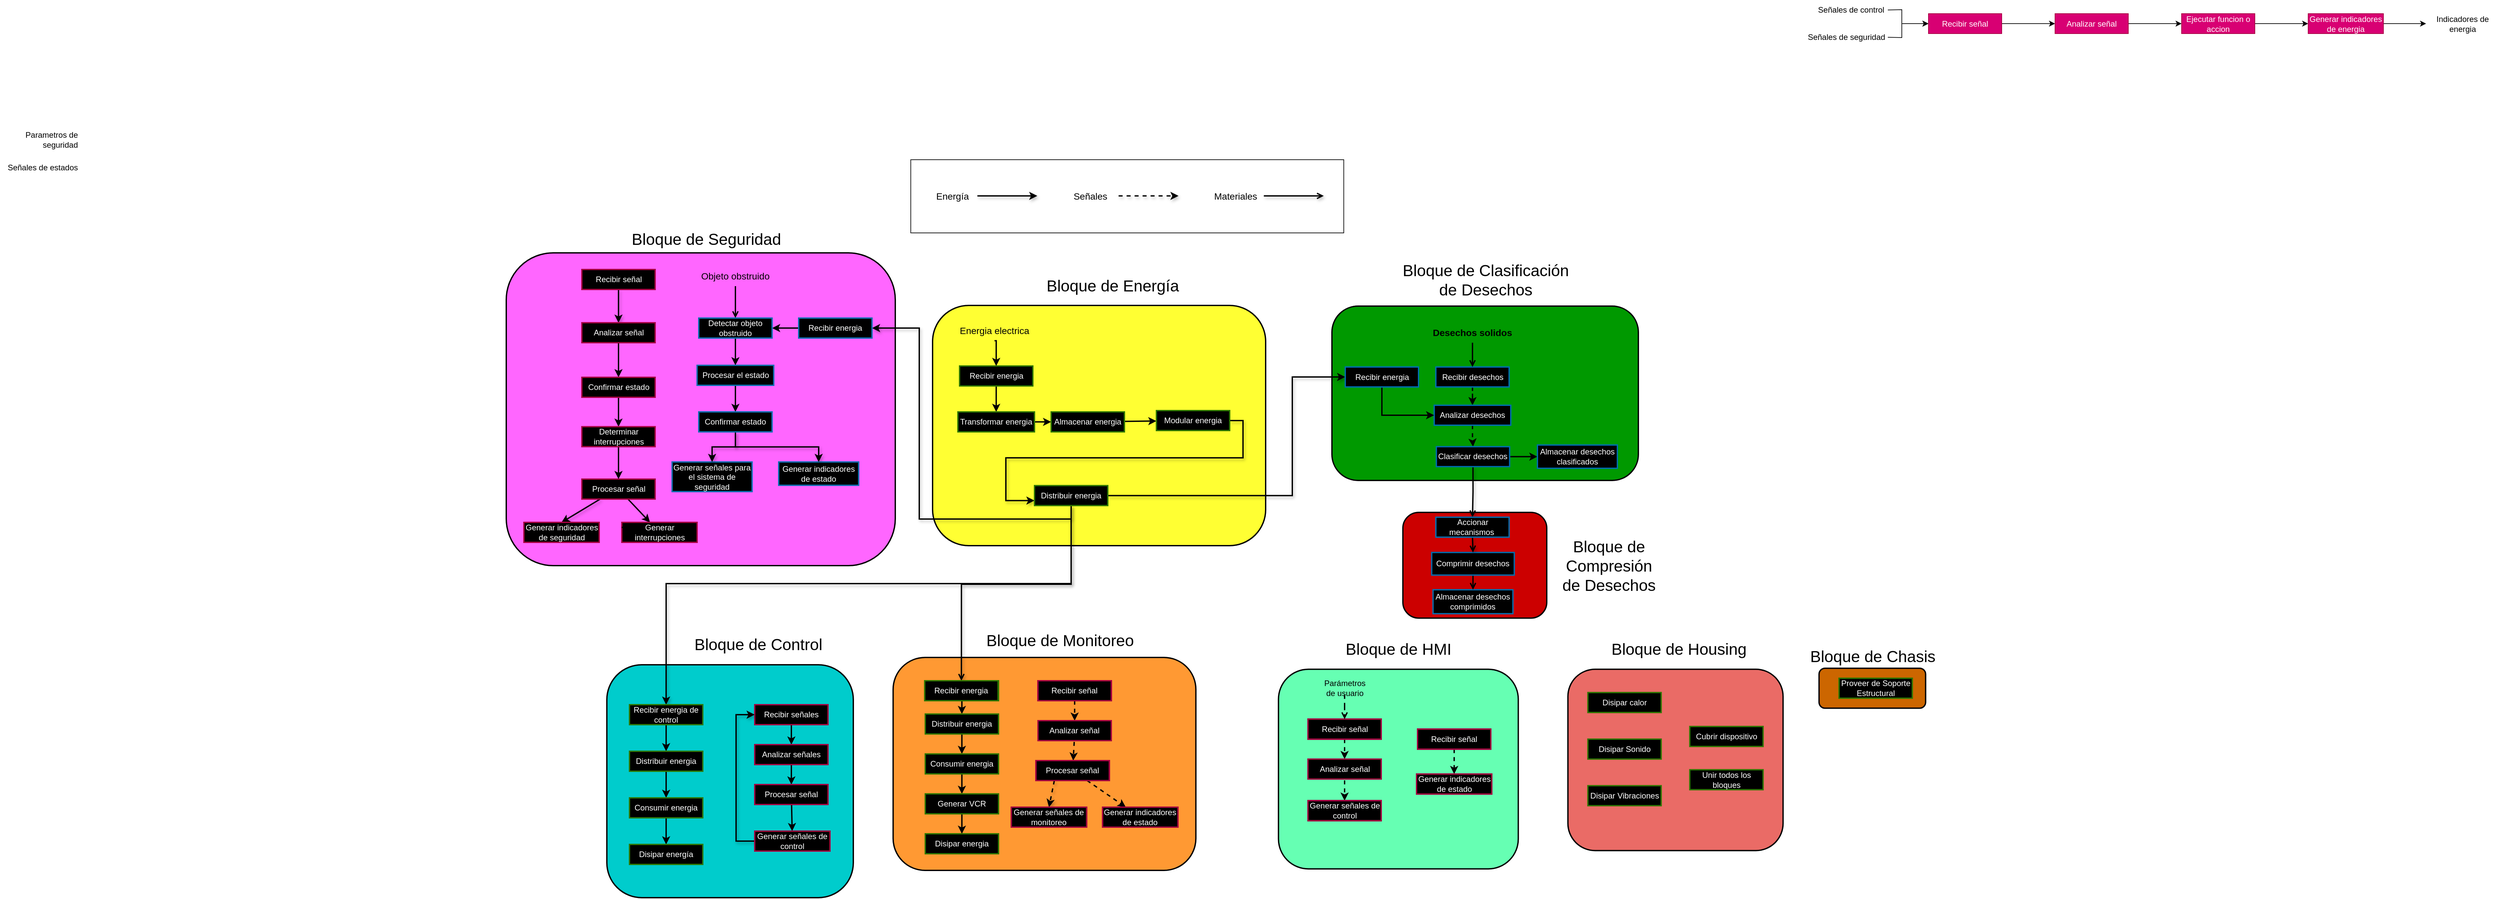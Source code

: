 <mxfile version="14.8.4" type="github">
  <diagram id="gHAmOwAejJrvvXvZ88qO" name="Page-1">
    <mxGraphModel dx="280" dy="1769" grid="0" gridSize="10" guides="1" tooltips="1" connect="1" arrows="1" fold="1" page="1" pageScale="1" pageWidth="850" pageHeight="1100" math="0" shadow="0">
      <root>
        <mxCell id="0" />
        <mxCell id="1" parent="0" />
        <mxCell id="wyveYztsF2YW7_v9QlnG-54" value="" style="rounded=1;whiteSpace=wrap;html=1;fillColor=#CC0000;strokeWidth=2;" vertex="1" parent="1">
          <mxGeometry x="3306" y="30" width="216" height="158.87" as="geometry" />
        </mxCell>
        <mxCell id="aXE0c1OaLKPVSddAGL0c-230" value="" style="rounded=0;whiteSpace=wrap;html=1;fillColor=#FFFFFF;" parent="1" vertex="1">
          <mxGeometry x="2567.25" y="-500" width="650" height="110" as="geometry" />
        </mxCell>
        <mxCell id="aXE0c1OaLKPVSddAGL0c-156" value="" style="rounded=1;whiteSpace=wrap;html=1;fillColor=#EA6B66;strokeWidth=2;" parent="1" vertex="1">
          <mxGeometry x="3553.75" y="265.75" width="323" height="272.5" as="geometry" />
        </mxCell>
        <mxCell id="aXE0c1OaLKPVSddAGL0c-130" value="" style="rounded=1;whiteSpace=wrap;html=1;fillColor=#FF9933;strokeWidth=2;" parent="1" vertex="1">
          <mxGeometry x="2540.75" y="248" width="454.5" height="320" as="geometry" />
        </mxCell>
        <mxCell id="aXE0c1OaLKPVSddAGL0c-56" value="" style="rounded=1;whiteSpace=wrap;html=1;fillColor=#00CCCC;strokeWidth=2;" parent="1" vertex="1">
          <mxGeometry x="2111" y="259" width="370" height="350" as="geometry" />
        </mxCell>
        <mxCell id="aXE0c1OaLKPVSddAGL0c-7" value="" style="rounded=1;whiteSpace=wrap;html=1;fillColor=#FF66FF;strokeWidth=2;" parent="1" vertex="1">
          <mxGeometry x="1960" y="-360" width="584" height="470" as="geometry" />
        </mxCell>
        <mxCell id="aXE0c1OaLKPVSddAGL0c-6" value="" style="rounded=1;whiteSpace=wrap;html=1;fillColor=#009900;strokeWidth=2;" parent="1" vertex="1">
          <mxGeometry x="3199.5" y="-280" width="460" height="262" as="geometry" />
        </mxCell>
        <mxCell id="aXE0c1OaLKPVSddAGL0c-5" value="" style="rounded=1;whiteSpace=wrap;html=1;fillColor=#FFFF33;strokeWidth=2;" parent="1" vertex="1">
          <mxGeometry x="2600" y="-281" width="500" height="361" as="geometry" />
        </mxCell>
        <mxCell id="l6ilXpsC3v9ZhkBVoFBw-114" style="edgeStyle=orthogonalEdgeStyle;rounded=0;orthogonalLoop=1;jettySize=auto;html=1;exitX=0.5;exitY=1;exitDx=0;exitDy=0;entryX=0.5;entryY=0;entryDx=0;entryDy=0;strokeWidth=2;" parent="1" source="l6ilXpsC3v9ZhkBVoFBw-2" target="l6ilXpsC3v9ZhkBVoFBw-5" edge="1">
          <mxGeometry relative="1" as="geometry" />
        </mxCell>
        <mxCell id="l6ilXpsC3v9ZhkBVoFBw-2" value="Recibir energia" style="rounded=0;whiteSpace=wrap;html=1;fillColor=#000000;strokeColor=#2D7600;fontColor=#ffffff;strokeWidth=2;" parent="1" vertex="1">
          <mxGeometry x="2640.5" y="-190" width="110" height="30" as="geometry" />
        </mxCell>
        <mxCell id="l6ilXpsC3v9ZhkBVoFBw-3" value="" style="edgeStyle=none;rounded=0;orthogonalLoop=1;jettySize=auto;html=1;fontSize=24;strokeWidth=2;" parent="1" source="l6ilXpsC3v9ZhkBVoFBw-5" target="l6ilXpsC3v9ZhkBVoFBw-7" edge="1">
          <mxGeometry relative="1" as="geometry" />
        </mxCell>
        <mxCell id="l6ilXpsC3v9ZhkBVoFBw-5" value="Transformar energia" style="rounded=0;whiteSpace=wrap;html=1;fillColor=#000000;strokeColor=#2D7600;fontColor=#ffffff;strokeWidth=2;" parent="1" vertex="1">
          <mxGeometry x="2638" y="-121" width="115" height="30" as="geometry" />
        </mxCell>
        <mxCell id="l6ilXpsC3v9ZhkBVoFBw-6" value="" style="edgeStyle=none;rounded=0;orthogonalLoop=1;jettySize=auto;html=1;fontSize=24;strokeWidth=2;" parent="1" source="l6ilXpsC3v9ZhkBVoFBw-7" target="l6ilXpsC3v9ZhkBVoFBw-10" edge="1">
          <mxGeometry relative="1" as="geometry" />
        </mxCell>
        <mxCell id="l6ilXpsC3v9ZhkBVoFBw-7" value="Almacenar energia" style="rounded=0;whiteSpace=wrap;html=1;fillColor=#000000;strokeColor=#2D7600;fontColor=#ffffff;strokeWidth=2;" parent="1" vertex="1">
          <mxGeometry x="2778" y="-121" width="110" height="30" as="geometry" />
        </mxCell>
        <mxCell id="aXE0c1OaLKPVSddAGL0c-14" style="edgeStyle=orthogonalEdgeStyle;rounded=0;orthogonalLoop=1;jettySize=auto;html=1;exitX=1;exitY=0.5;exitDx=0;exitDy=0;entryX=0;entryY=0.75;entryDx=0;entryDy=0;shadow=1;strokeWidth=2;" parent="1" source="l6ilXpsC3v9ZhkBVoFBw-10" target="l6ilXpsC3v9ZhkBVoFBw-13" edge="1">
          <mxGeometry relative="1" as="geometry">
            <Array as="points">
              <mxPoint x="3066" y="-108" />
              <mxPoint x="3066" y="-52" />
              <mxPoint x="2710" y="-52" />
              <mxPoint x="2710" y="12" />
            </Array>
          </mxGeometry>
        </mxCell>
        <mxCell id="l6ilXpsC3v9ZhkBVoFBw-10" value="Modular energia" style="rounded=0;whiteSpace=wrap;html=1;fillColor=#000000;strokeColor=#2D7600;fontColor=#ffffff;strokeWidth=2;" parent="1" vertex="1">
          <mxGeometry x="2936" y="-123" width="110" height="30" as="geometry" />
        </mxCell>
        <mxCell id="aXE0c1OaLKPVSddAGL0c-252" style="edgeStyle=orthogonalEdgeStyle;rounded=0;orthogonalLoop=1;jettySize=auto;html=1;exitX=1;exitY=0.5;exitDx=0;exitDy=0;entryX=0;entryY=0.5;entryDx=0;entryDy=0;shadow=1;endArrow=classic;endFill=1;strokeWidth=2;" parent="1" source="l6ilXpsC3v9ZhkBVoFBw-13" target="l6ilXpsC3v9ZhkBVoFBw-83" edge="1">
          <mxGeometry relative="1" as="geometry">
            <Array as="points">
              <mxPoint x="3140" y="5" />
              <mxPoint x="3140" y="-173" />
            </Array>
          </mxGeometry>
        </mxCell>
        <mxCell id="aXE0c1OaLKPVSddAGL0c-256" style="edgeStyle=orthogonalEdgeStyle;rounded=0;orthogonalLoop=1;jettySize=auto;html=1;entryX=1;entryY=0.5;entryDx=0;entryDy=0;shadow=1;endArrow=classic;endFill=1;strokeWidth=2;" parent="1" source="l6ilXpsC3v9ZhkBVoFBw-13" target="aXE0c1OaLKPVSddAGL0c-9" edge="1">
          <mxGeometry relative="1" as="geometry">
            <Array as="points">
              <mxPoint x="2808" y="40" />
              <mxPoint x="2580" y="40" />
              <mxPoint x="2580" y="-247" />
            </Array>
          </mxGeometry>
        </mxCell>
        <mxCell id="aXE0c1OaLKPVSddAGL0c-257" style="edgeStyle=orthogonalEdgeStyle;rounded=0;orthogonalLoop=1;jettySize=auto;html=1;entryX=0.5;entryY=0;entryDx=0;entryDy=0;shadow=1;endArrow=open;endFill=0;strokeWidth=2;" parent="1" source="l6ilXpsC3v9ZhkBVoFBw-13" target="aXE0c1OaLKPVSddAGL0c-146" edge="1">
          <mxGeometry relative="1" as="geometry">
            <Array as="points">
              <mxPoint x="2808" y="138" />
              <mxPoint x="2643" y="138" />
            </Array>
          </mxGeometry>
        </mxCell>
        <mxCell id="aXE0c1OaLKPVSddAGL0c-260" style="edgeStyle=orthogonalEdgeStyle;rounded=0;orthogonalLoop=1;jettySize=auto;html=1;exitX=0.5;exitY=1;exitDx=0;exitDy=0;entryX=0.5;entryY=0;entryDx=0;entryDy=0;shadow=1;endArrow=classic;endFill=1;strokeWidth=2;" parent="1" source="l6ilXpsC3v9ZhkBVoFBw-13" target="aXE0c1OaLKPVSddAGL0c-30" edge="1">
          <mxGeometry relative="1" as="geometry">
            <Array as="points">
              <mxPoint x="2808" y="137" />
              <mxPoint x="2200" y="137" />
            </Array>
          </mxGeometry>
        </mxCell>
        <mxCell id="l6ilXpsC3v9ZhkBVoFBw-13" value="Distribuir energia" style="rounded=0;whiteSpace=wrap;html=1;fillColor=#000000;strokeColor=#2D7600;fontColor=#ffffff;strokeWidth=2;" parent="1" vertex="1">
          <mxGeometry x="2753" y="-10.25" width="110" height="30" as="geometry" />
        </mxCell>
        <mxCell id="l6ilXpsC3v9ZhkBVoFBw-116" style="edgeStyle=orthogonalEdgeStyle;rounded=0;orthogonalLoop=1;jettySize=auto;html=1;exitX=0.5;exitY=1;exitDx=0;exitDy=0;entryX=0.5;entryY=0;entryDx=0;entryDy=0;strokeWidth=2;" parent="1" source="l6ilXpsC3v9ZhkBVoFBw-25" target="l6ilXpsC3v9ZhkBVoFBw-2" edge="1">
          <mxGeometry relative="1" as="geometry" />
        </mxCell>
        <mxCell id="l6ilXpsC3v9ZhkBVoFBw-25" value="&lt;font color=&quot;#000000&quot; style=&quot;font-size: 14px&quot;&gt;Energia electrica&lt;/font&gt;" style="rounded=0;whiteSpace=wrap;html=1;fontColor=#ffffff;fillColor=none;strokeColor=none;strokeWidth=2;" parent="1" vertex="1">
          <mxGeometry x="2638" y="-258" width="110" height="30" as="geometry" />
        </mxCell>
        <mxCell id="l6ilXpsC3v9ZhkBVoFBw-26" style="edgeStyle=none;rounded=0;orthogonalLoop=1;jettySize=auto;html=1;exitX=1;exitY=0.5;exitDx=0;exitDy=0;fontSize=24;entryX=0;entryY=0.5;entryDx=0;entryDy=0;" parent="1" source="l6ilXpsC3v9ZhkBVoFBw-27" target="l6ilXpsC3v9ZhkBVoFBw-31" edge="1">
          <mxGeometry relative="1" as="geometry">
            <mxPoint x="4075.862" y="-748.638" as="targetPoint" />
            <Array as="points">
              <mxPoint x="4055" y="-725.5" />
              <mxPoint x="4055" y="-713.5" />
              <mxPoint x="4055" y="-704.5" />
            </Array>
          </mxGeometry>
        </mxCell>
        <mxCell id="l6ilXpsC3v9ZhkBVoFBw-27" value="&lt;font color=&quot;#000000&quot;&gt;Señales de control&lt;/font&gt;" style="rounded=0;whiteSpace=wrap;html=1;fontColor=#ffffff;fillColor=none;strokeColor=none;" parent="1" vertex="1">
          <mxGeometry x="3924" y="-740" width="110" height="30" as="geometry" />
        </mxCell>
        <mxCell id="l6ilXpsC3v9ZhkBVoFBw-28" style="edgeStyle=none;rounded=0;orthogonalLoop=1;jettySize=auto;html=1;exitX=1;exitY=0.5;exitDx=0;exitDy=0;entryX=0;entryY=0.5;entryDx=0;entryDy=0;fontSize=24;" parent="1" source="l6ilXpsC3v9ZhkBVoFBw-29" target="l6ilXpsC3v9ZhkBVoFBw-31" edge="1">
          <mxGeometry relative="1" as="geometry">
            <Array as="points">
              <mxPoint x="4055" y="-683.5" />
              <mxPoint x="4055" y="-704.5" />
            </Array>
          </mxGeometry>
        </mxCell>
        <mxCell id="l6ilXpsC3v9ZhkBVoFBw-29" value="&lt;font color=&quot;#000000&quot;&gt;Señales de seguridad&lt;/font&gt;" style="rounded=0;whiteSpace=wrap;html=1;fontColor=#ffffff;fillColor=none;strokeColor=none;" parent="1" vertex="1">
          <mxGeometry x="3910" y="-699" width="124" height="30" as="geometry" />
        </mxCell>
        <mxCell id="l6ilXpsC3v9ZhkBVoFBw-30" value="" style="edgeStyle=none;rounded=0;orthogonalLoop=1;jettySize=auto;html=1;fontSize=24;" parent="1" source="l6ilXpsC3v9ZhkBVoFBw-31" target="l6ilXpsC3v9ZhkBVoFBw-33" edge="1">
          <mxGeometry relative="1" as="geometry" />
        </mxCell>
        <mxCell id="l6ilXpsC3v9ZhkBVoFBw-31" value="Recibir señal" style="rounded=0;whiteSpace=wrap;html=1;fillColor=#d80073;strokeColor=#A50040;fontColor=#ffffff;" parent="1" vertex="1">
          <mxGeometry x="4095" y="-719.5" width="110" height="30" as="geometry" />
        </mxCell>
        <mxCell id="l6ilXpsC3v9ZhkBVoFBw-32" value="" style="edgeStyle=none;rounded=0;orthogonalLoop=1;jettySize=auto;html=1;fontSize=24;" parent="1" source="l6ilXpsC3v9ZhkBVoFBw-33" target="l6ilXpsC3v9ZhkBVoFBw-35" edge="1">
          <mxGeometry relative="1" as="geometry" />
        </mxCell>
        <mxCell id="l6ilXpsC3v9ZhkBVoFBw-33" value="Analizar señal" style="rounded=0;whiteSpace=wrap;html=1;fillColor=#d80073;strokeColor=#A50040;fontColor=#ffffff;" parent="1" vertex="1">
          <mxGeometry x="4285" y="-719.5" width="110" height="30" as="geometry" />
        </mxCell>
        <mxCell id="l6ilXpsC3v9ZhkBVoFBw-34" value="" style="edgeStyle=none;rounded=0;orthogonalLoop=1;jettySize=auto;html=1;fontSize=24;" parent="1" source="l6ilXpsC3v9ZhkBVoFBw-35" target="l6ilXpsC3v9ZhkBVoFBw-37" edge="1">
          <mxGeometry relative="1" as="geometry" />
        </mxCell>
        <mxCell id="l6ilXpsC3v9ZhkBVoFBw-35" value="Ejecutar funcion o accion" style="rounded=0;whiteSpace=wrap;html=1;fillColor=#d80073;strokeColor=#A50040;fontColor=#ffffff;" parent="1" vertex="1">
          <mxGeometry x="4475" y="-719.5" width="110" height="30" as="geometry" />
        </mxCell>
        <mxCell id="l6ilXpsC3v9ZhkBVoFBw-36" value="" style="edgeStyle=none;rounded=0;orthogonalLoop=1;jettySize=auto;html=1;fontSize=24;" parent="1" source="l6ilXpsC3v9ZhkBVoFBw-37" target="l6ilXpsC3v9ZhkBVoFBw-38" edge="1">
          <mxGeometry relative="1" as="geometry" />
        </mxCell>
        <mxCell id="l6ilXpsC3v9ZhkBVoFBw-37" value="Generar indicadores de energia" style="rounded=0;whiteSpace=wrap;html=1;fillColor=#d80073;strokeColor=#A50040;fontColor=#ffffff;" parent="1" vertex="1">
          <mxGeometry x="4665" y="-719.5" width="113" height="30" as="geometry" />
        </mxCell>
        <mxCell id="l6ilXpsC3v9ZhkBVoFBw-38" value="&lt;font color=&quot;#000000&quot;&gt;Indicadores de energia&lt;/font&gt;" style="rounded=0;whiteSpace=wrap;html=1;fontColor=#ffffff;fillColor=none;strokeColor=none;" parent="1" vertex="1">
          <mxGeometry x="4842" y="-719.5" width="110" height="30" as="geometry" />
        </mxCell>
        <mxCell id="l6ilXpsC3v9ZhkBVoFBw-44" value="Disipar Sonido" style="rounded=0;whiteSpace=wrap;html=1;fillColor=#000000;strokeColor=#2D7600;fontColor=#ffffff;strokeWidth=2;" parent="1" vertex="1">
          <mxGeometry x="3583.75" y="370.75" width="110" height="30" as="geometry" />
        </mxCell>
        <mxCell id="l6ilXpsC3v9ZhkBVoFBw-45" value="Disipar Vibraciones" style="rounded=0;whiteSpace=wrap;html=1;fillColor=#000000;strokeColor=#2D7600;fontColor=#ffffff;strokeWidth=2;" parent="1" vertex="1">
          <mxGeometry x="3583.75" y="440.75" width="110" height="30" as="geometry" />
        </mxCell>
        <mxCell id="l6ilXpsC3v9ZhkBVoFBw-46" value="Disipar calor" style="rounded=0;whiteSpace=wrap;html=1;fillColor=#000000;strokeColor=#2D7600;fontColor=#ffffff;strokeWidth=2;" parent="1" vertex="1">
          <mxGeometry x="3583.75" y="300.75" width="110" height="30" as="geometry" />
        </mxCell>
        <mxCell id="l6ilXpsC3v9ZhkBVoFBw-72" style="edgeStyle=orthogonalEdgeStyle;rounded=0;orthogonalLoop=1;jettySize=auto;html=1;exitX=0.5;exitY=1;exitDx=0;exitDy=0;endArrow=classic;endFill=1;dashed=1;strokeWidth=2;" parent="1" source="l6ilXpsC3v9ZhkBVoFBw-53" target="l6ilXpsC3v9ZhkBVoFBw-55" edge="1">
          <mxGeometry relative="1" as="geometry" />
        </mxCell>
        <mxCell id="l6ilXpsC3v9ZhkBVoFBw-53" value="Recibir desechos" style="rounded=0;whiteSpace=wrap;html=1;fillColor=#000000;strokeColor=#006EAF;fontColor=#ffffff;strokeWidth=2;" parent="1" vertex="1">
          <mxGeometry x="3355.5" y="-188.5" width="110" height="30" as="geometry" />
        </mxCell>
        <mxCell id="l6ilXpsC3v9ZhkBVoFBw-73" style="edgeStyle=orthogonalEdgeStyle;rounded=0;orthogonalLoop=1;jettySize=auto;html=1;exitX=0.5;exitY=1;exitDx=0;exitDy=0;endArrow=classic;endFill=1;strokeWidth=2;dashed=1;" parent="1" source="l6ilXpsC3v9ZhkBVoFBw-55" target="l6ilXpsC3v9ZhkBVoFBw-58" edge="1">
          <mxGeometry relative="1" as="geometry" />
        </mxCell>
        <mxCell id="l6ilXpsC3v9ZhkBVoFBw-55" value="Analizar desechos" style="rounded=0;whiteSpace=wrap;html=1;fillColor=#000000;strokeColor=#006EAF;fontColor=#ffffff;strokeWidth=2;" parent="1" vertex="1">
          <mxGeometry x="3353" y="-131" width="115" height="30" as="geometry" />
        </mxCell>
        <mxCell id="aXE0c1OaLKPVSddAGL0c-154" style="edgeStyle=orthogonalEdgeStyle;rounded=0;orthogonalLoop=1;jettySize=auto;html=1;exitX=0.5;exitY=1;exitDx=0;exitDy=0;entryX=0.5;entryY=0;entryDx=0;entryDy=0;shadow=1;endArrow=open;endFill=0;strokeWidth=2;" parent="1" source="l6ilXpsC3v9ZhkBVoFBw-58" target="aXE0c1OaLKPVSddAGL0c-151" edge="1">
          <mxGeometry relative="1" as="geometry">
            <mxPoint x="3410.5" y="-2.75" as="sourcePoint" />
          </mxGeometry>
        </mxCell>
        <mxCell id="wyveYztsF2YW7_v9QlnG-53" style="edgeStyle=orthogonalEdgeStyle;rounded=0;orthogonalLoop=1;jettySize=auto;html=1;entryX=0;entryY=0.5;entryDx=0;entryDy=0;endArrow=classic;endFill=1;strokeWidth=2;" edge="1" parent="1" source="l6ilXpsC3v9ZhkBVoFBw-58" target="l6ilXpsC3v9ZhkBVoFBw-64">
          <mxGeometry relative="1" as="geometry" />
        </mxCell>
        <mxCell id="l6ilXpsC3v9ZhkBVoFBw-58" value="Clasificar desechos" style="rounded=0;whiteSpace=wrap;html=1;fillColor=#000000;strokeColor=#006EAF;fontColor=#ffffff;strokeWidth=2;" parent="1" vertex="1">
          <mxGeometry x="3356.25" y="-68.75" width="110" height="30" as="geometry" />
        </mxCell>
        <mxCell id="l6ilXpsC3v9ZhkBVoFBw-82" style="edgeStyle=orthogonalEdgeStyle;rounded=0;orthogonalLoop=1;jettySize=auto;html=1;exitX=0.5;exitY=1;exitDx=0;exitDy=0;entryX=0.5;entryY=0;entryDx=0;entryDy=0;endArrow=open;endFill=0;strokeWidth=2;" parent="1" source="l6ilXpsC3v9ZhkBVoFBw-60" target="l6ilXpsC3v9ZhkBVoFBw-53" edge="1">
          <mxGeometry relative="1" as="geometry" />
        </mxCell>
        <mxCell id="l6ilXpsC3v9ZhkBVoFBw-60" value="&lt;div style=&quot;text-align: left&quot;&gt;&lt;span&gt;&lt;font color=&quot;#000000&quot; style=&quot;font-size: 14px&quot;&gt;&lt;b&gt;Desechos solidos&lt;/b&gt;&lt;/font&gt;&lt;/span&gt;&lt;/div&gt;" style="rounded=0;whiteSpace=wrap;html=1;fontColor=#ffffff;fillColor=none;strokeColor=none;strokeWidth=2;" parent="1" vertex="1">
          <mxGeometry x="3343.25" y="-255" width="134.5" height="30" as="geometry" />
        </mxCell>
        <mxCell id="l6ilXpsC3v9ZhkBVoFBw-64" value="Almacenar desechos clasificados" style="rounded=0;whiteSpace=wrap;html=1;fillColor=#000000;strokeColor=#006EAF;fontColor=#ffffff;strokeWidth=2;" parent="1" vertex="1">
          <mxGeometry x="3508" y="-71.25" width="120" height="35" as="geometry" />
        </mxCell>
        <mxCell id="l6ilXpsC3v9ZhkBVoFBw-66" value="Almacenar desechos comprimidos" style="rounded=0;whiteSpace=wrap;html=1;fillColor=#000000;strokeColor=#006EAF;fontColor=#ffffff;strokeWidth=2;" parent="1" vertex="1">
          <mxGeometry x="3351.25" y="146.25" width="120" height="36" as="geometry" />
        </mxCell>
        <mxCell id="l6ilXpsC3v9ZhkBVoFBw-80" style="edgeStyle=orthogonalEdgeStyle;rounded=0;orthogonalLoop=1;jettySize=auto;html=1;exitX=0.5;exitY=1;exitDx=0;exitDy=0;entryX=0.5;entryY=0;entryDx=0;entryDy=0;endArrow=open;endFill=0;strokeWidth=2;" parent="1" source="l6ilXpsC3v9ZhkBVoFBw-77" target="l6ilXpsC3v9ZhkBVoFBw-66" edge="1">
          <mxGeometry relative="1" as="geometry">
            <mxPoint x="3411.5" y="148.25" as="targetPoint" />
          </mxGeometry>
        </mxCell>
        <mxCell id="l6ilXpsC3v9ZhkBVoFBw-77" value="Comprimir desechos" style="rounded=0;whiteSpace=wrap;html=1;fillColor=#000000;strokeColor=#006EAF;fontColor=#ffffff;strokeWidth=2;" parent="1" vertex="1">
          <mxGeometry x="3349.25" y="90.25" width="124" height="34" as="geometry" />
        </mxCell>
        <mxCell id="l6ilXpsC3v9ZhkBVoFBw-86" style="edgeStyle=orthogonalEdgeStyle;rounded=0;orthogonalLoop=1;jettySize=auto;html=1;exitX=0.5;exitY=1;exitDx=0;exitDy=0;entryX=0;entryY=0.5;entryDx=0;entryDy=0;strokeWidth=2;" parent="1" source="l6ilXpsC3v9ZhkBVoFBw-83" target="l6ilXpsC3v9ZhkBVoFBw-55" edge="1">
          <mxGeometry relative="1" as="geometry" />
        </mxCell>
        <mxCell id="l6ilXpsC3v9ZhkBVoFBw-83" value="Recibir energia" style="rounded=0;whiteSpace=wrap;html=1;fillColor=#000000;strokeColor=#006EAF;fontColor=#ffffff;strokeWidth=2;" parent="1" vertex="1">
          <mxGeometry x="3219.5" y="-188.5" width="110" height="30" as="geometry" />
        </mxCell>
        <mxCell id="l6ilXpsC3v9ZhkBVoFBw-108" style="edgeStyle=orthogonalEdgeStyle;rounded=0;orthogonalLoop=1;jettySize=auto;html=1;exitX=0.5;exitY=1;exitDx=0;exitDy=0;entryX=0.5;entryY=0;entryDx=0;entryDy=0;strokeWidth=2;" parent="1" source="l6ilXpsC3v9ZhkBVoFBw-92" target="l6ilXpsC3v9ZhkBVoFBw-94" edge="1">
          <mxGeometry relative="1" as="geometry" />
        </mxCell>
        <mxCell id="l6ilXpsC3v9ZhkBVoFBw-92" value="Detectar objeto obstruido" style="rounded=0;whiteSpace=wrap;html=1;fillColor=#1ba1e2;strokeColor=#006EAF;fontColor=#ffffff;strokeWidth=2;" parent="1" vertex="1">
          <mxGeometry x="2249" y="-262" width="110" height="30" as="geometry" />
        </mxCell>
        <mxCell id="l6ilXpsC3v9ZhkBVoFBw-109" style="edgeStyle=orthogonalEdgeStyle;rounded=0;orthogonalLoop=1;jettySize=auto;html=1;exitX=0.5;exitY=1;exitDx=0;exitDy=0;entryX=0.5;entryY=0;entryDx=0;entryDy=0;strokeWidth=2;" parent="1" source="l6ilXpsC3v9ZhkBVoFBw-94" target="l6ilXpsC3v9ZhkBVoFBw-97" edge="1">
          <mxGeometry relative="1" as="geometry" />
        </mxCell>
        <mxCell id="l6ilXpsC3v9ZhkBVoFBw-94" value="Procesar el estado" style="rounded=0;whiteSpace=wrap;html=1;fillColor=#1ba1e2;strokeColor=#006EAF;fontColor=#ffffff;strokeWidth=2;" parent="1" vertex="1">
          <mxGeometry x="2246.5" y="-191" width="115" height="30" as="geometry" />
        </mxCell>
        <mxCell id="l6ilXpsC3v9ZhkBVoFBw-97" value="Confirmar estado" style="rounded=0;whiteSpace=wrap;html=1;fillColor=#1ba1e2;strokeColor=#006EAF;fontColor=#ffffff;strokeWidth=2;" parent="1" vertex="1">
          <mxGeometry x="2249" y="-121" width="110" height="30" as="geometry" />
        </mxCell>
        <mxCell id="l6ilXpsC3v9ZhkBVoFBw-106" value="" style="edgeStyle=orthogonalEdgeStyle;rounded=0;orthogonalLoop=1;jettySize=auto;html=1;endArrow=open;endFill=0;strokeWidth=2;" parent="1" source="l6ilXpsC3v9ZhkBVoFBw-99" target="l6ilXpsC3v9ZhkBVoFBw-92" edge="1">
          <mxGeometry relative="1" as="geometry" />
        </mxCell>
        <mxCell id="l6ilXpsC3v9ZhkBVoFBw-99" value="&lt;div&gt;&lt;span&gt;&lt;font style=&quot;font-size: 14px&quot;&gt;Objeto obstruido&lt;/font&gt;&lt;/span&gt;&lt;br&gt;&lt;/div&gt;" style="rounded=0;whiteSpace=wrap;html=1;fillColor=none;strokeColor=none;align=center;strokeWidth=2;" parent="1" vertex="1">
          <mxGeometry x="2249" y="-340" width="110" height="30" as="geometry" />
        </mxCell>
        <mxCell id="l6ilXpsC3v9ZhkBVoFBw-101" value="Generar indicadores de estado" style="rounded=0;whiteSpace=wrap;html=1;fillColor=#000000;strokeColor=#006EAF;fontColor=#ffffff;strokeWidth=2;" parent="1" vertex="1">
          <mxGeometry x="2369" y="-45.75" width="120" height="35" as="geometry" />
        </mxCell>
        <mxCell id="l6ilXpsC3v9ZhkBVoFBw-105" value="Generar señales para el sistema de seguridad" style="rounded=0;whiteSpace=wrap;html=1;fillColor=#000000;strokeColor=#006EAF;fontColor=#ffffff;strokeWidth=2;" parent="1" vertex="1">
          <mxGeometry x="2209" y="-45.75" width="120" height="44.5" as="geometry" />
        </mxCell>
        <mxCell id="l6ilXpsC3v9ZhkBVoFBw-118" style="edgeStyle=orthogonalEdgeStyle;rounded=0;orthogonalLoop=1;jettySize=auto;html=1;exitX=0;exitY=0.5;exitDx=0;exitDy=0;entryX=1;entryY=0.5;entryDx=0;entryDy=0;strokeWidth=2;" parent="1" source="l6ilXpsC3v9ZhkBVoFBw-113" target="l6ilXpsC3v9ZhkBVoFBw-92" edge="1">
          <mxGeometry relative="1" as="geometry" />
        </mxCell>
        <mxCell id="l6ilXpsC3v9ZhkBVoFBw-113" value="Recibir energia" style="rounded=0;whiteSpace=wrap;html=1;fillColor=#1ba1e2;strokeColor=#006EAF;fontColor=#ffffff;strokeWidth=2;" parent="1" vertex="1">
          <mxGeometry x="2399" y="-262" width="110" height="30" as="geometry" />
        </mxCell>
        <mxCell id="aXE0c1OaLKPVSddAGL0c-8" value="Detectar objeto obstruido" style="rounded=0;whiteSpace=wrap;html=1;fillColor=#000000;strokeColor=#006EAF;fontColor=#ffffff;strokeWidth=2;" parent="1" vertex="1">
          <mxGeometry x="2249" y="-262" width="110" height="30" as="geometry" />
        </mxCell>
        <mxCell id="aXE0c1OaLKPVSddAGL0c-9" value="Recibir energia" style="rounded=0;whiteSpace=wrap;html=1;fillColor=#000000;strokeColor=#006EAF;fontColor=#ffffff;strokeWidth=2;" parent="1" vertex="1">
          <mxGeometry x="2399" y="-262" width="110" height="30" as="geometry" />
        </mxCell>
        <mxCell id="aXE0c1OaLKPVSddAGL0c-10" value="Procesar el estado" style="rounded=0;whiteSpace=wrap;html=1;fillColor=#000000;strokeColor=#006EAF;fontColor=#ffffff;strokeWidth=2;" parent="1" vertex="1">
          <mxGeometry x="2246.5" y="-191" width="115" height="30" as="geometry" />
        </mxCell>
        <mxCell id="aXE0c1OaLKPVSddAGL0c-131" style="edgeStyle=orthogonalEdgeStyle;rounded=0;orthogonalLoop=1;jettySize=auto;html=1;exitX=0.5;exitY=1;exitDx=0;exitDy=0;shadow=1;strokeWidth=2;" parent="1" source="aXE0c1OaLKPVSddAGL0c-11" target="l6ilXpsC3v9ZhkBVoFBw-105" edge="1">
          <mxGeometry relative="1" as="geometry" />
        </mxCell>
        <mxCell id="aXE0c1OaLKPVSddAGL0c-132" style="edgeStyle=orthogonalEdgeStyle;rounded=0;orthogonalLoop=1;jettySize=auto;html=1;exitX=0.5;exitY=1;exitDx=0;exitDy=0;entryX=0.5;entryY=0;entryDx=0;entryDy=0;shadow=1;strokeWidth=2;" parent="1" source="aXE0c1OaLKPVSddAGL0c-11" target="l6ilXpsC3v9ZhkBVoFBw-101" edge="1">
          <mxGeometry relative="1" as="geometry" />
        </mxCell>
        <mxCell id="aXE0c1OaLKPVSddAGL0c-11" value="Confirmar estado" style="rounded=0;whiteSpace=wrap;html=1;fillColor=#000000;strokeColor=#006EAF;fontColor=#ffffff;strokeWidth=2;" parent="1" vertex="1">
          <mxGeometry x="2249" y="-121" width="110" height="30" as="geometry" />
        </mxCell>
        <mxCell id="aXE0c1OaLKPVSddAGL0c-29" value="" style="edgeStyle=none;rounded=0;orthogonalLoop=1;jettySize=auto;html=1;fontSize=24;strokeColor=#000000;strokeWidth=2;" parent="1" source="aXE0c1OaLKPVSddAGL0c-30" target="aXE0c1OaLKPVSddAGL0c-32" edge="1">
          <mxGeometry relative="1" as="geometry" />
        </mxCell>
        <mxCell id="aXE0c1OaLKPVSddAGL0c-30" value="Recibir energia de control" style="rounded=0;whiteSpace=wrap;html=1;fillColor=#000000;strokeColor=#2D7600;fontColor=#ffffff;strokeWidth=2;" parent="1" vertex="1">
          <mxGeometry x="2145" y="319" width="110" height="30" as="geometry" />
        </mxCell>
        <mxCell id="aXE0c1OaLKPVSddAGL0c-31" value="" style="edgeStyle=none;rounded=0;orthogonalLoop=1;jettySize=auto;html=1;fontSize=24;strokeWidth=2;" parent="1" source="aXE0c1OaLKPVSddAGL0c-32" target="aXE0c1OaLKPVSddAGL0c-35" edge="1">
          <mxGeometry relative="1" as="geometry" />
        </mxCell>
        <mxCell id="aXE0c1OaLKPVSddAGL0c-32" value="Distribuir energia" style="rounded=0;whiteSpace=wrap;html=1;fillColor=#000000;strokeColor=#2D7600;fontColor=#ffffff;strokeWidth=2;" parent="1" vertex="1">
          <mxGeometry x="2145" y="389" width="110" height="30" as="geometry" />
        </mxCell>
        <mxCell id="wyveYztsF2YW7_v9QlnG-50" style="edgeStyle=orthogonalEdgeStyle;rounded=0;orthogonalLoop=1;jettySize=auto;html=1;exitX=0.5;exitY=1;exitDx=0;exitDy=0;entryX=0.5;entryY=0;entryDx=0;entryDy=0;endArrow=classic;endFill=1;strokeWidth=2;" edge="1" parent="1" source="aXE0c1OaLKPVSddAGL0c-35" target="wyveYztsF2YW7_v9QlnG-49">
          <mxGeometry relative="1" as="geometry" />
        </mxCell>
        <mxCell id="aXE0c1OaLKPVSddAGL0c-35" value="Consumir energia" style="rounded=0;whiteSpace=wrap;html=1;fillColor=#000000;strokeColor=#2D7600;fontColor=#ffffff;strokeWidth=2;" parent="1" vertex="1">
          <mxGeometry x="2145" y="459" width="110" height="30" as="geometry" />
        </mxCell>
        <mxCell id="aXE0c1OaLKPVSddAGL0c-40" value="" style="edgeStyle=none;rounded=0;orthogonalLoop=1;jettySize=auto;html=1;fontSize=24;strokeWidth=2;" parent="1" source="aXE0c1OaLKPVSddAGL0c-41" target="aXE0c1OaLKPVSddAGL0c-43" edge="1">
          <mxGeometry relative="1" as="geometry" />
        </mxCell>
        <mxCell id="aXE0c1OaLKPVSddAGL0c-41" value="Recibir señales" style="rounded=0;whiteSpace=wrap;html=1;fillColor=#000000;strokeColor=#A50040;fontColor=#ffffff;strokeWidth=2;" parent="1" vertex="1">
          <mxGeometry x="2333" y="319" width="110" height="30" as="geometry" />
        </mxCell>
        <mxCell id="aXE0c1OaLKPVSddAGL0c-42" value="" style="edgeStyle=orthogonalEdgeStyle;rounded=0;orthogonalLoop=1;jettySize=auto;html=1;fontColor=#000000;strokeWidth=2;" parent="1" source="aXE0c1OaLKPVSddAGL0c-43" target="aXE0c1OaLKPVSddAGL0c-45" edge="1">
          <mxGeometry relative="1" as="geometry" />
        </mxCell>
        <mxCell id="aXE0c1OaLKPVSddAGL0c-43" value="Analizar señales" style="rounded=0;whiteSpace=wrap;html=1;fillColor=#000000;strokeColor=#A50040;fontColor=#ffffff;strokeWidth=2;" parent="1" vertex="1">
          <mxGeometry x="2333" y="379" width="110" height="30" as="geometry" />
        </mxCell>
        <mxCell id="aXE0c1OaLKPVSddAGL0c-44" value="" style="edgeStyle=none;rounded=0;orthogonalLoop=1;jettySize=auto;html=1;fontSize=24;strokeWidth=2;" parent="1" source="aXE0c1OaLKPVSddAGL0c-45" target="aXE0c1OaLKPVSddAGL0c-48" edge="1">
          <mxGeometry relative="1" as="geometry" />
        </mxCell>
        <mxCell id="aXE0c1OaLKPVSddAGL0c-45" value="Procesar señal" style="rounded=0;whiteSpace=wrap;html=1;fillColor=#000000;strokeColor=#A50040;fontColor=#ffffff;strokeWidth=2;" parent="1" vertex="1">
          <mxGeometry x="2333" y="439" width="110" height="30" as="geometry" />
        </mxCell>
        <mxCell id="aXE0c1OaLKPVSddAGL0c-55" style="edgeStyle=orthogonalEdgeStyle;rounded=0;orthogonalLoop=1;jettySize=auto;html=1;exitX=0;exitY=0.5;exitDx=0;exitDy=0;entryX=0;entryY=0.5;entryDx=0;entryDy=0;shadow=1;strokeWidth=2;" parent="1" source="aXE0c1OaLKPVSddAGL0c-48" target="aXE0c1OaLKPVSddAGL0c-41" edge="1">
          <mxGeometry relative="1" as="geometry">
            <Array as="points">
              <mxPoint x="2305" y="524" />
              <mxPoint x="2305" y="334" />
            </Array>
          </mxGeometry>
        </mxCell>
        <mxCell id="aXE0c1OaLKPVSddAGL0c-48" value="Generar señales de control" style="rounded=0;whiteSpace=wrap;html=1;fillColor=#000000;strokeColor=#A50040;fontColor=#ffffff;strokeWidth=2;" parent="1" vertex="1">
          <mxGeometry x="2333" y="509" width="113" height="30" as="geometry" />
        </mxCell>
        <mxCell id="aXE0c1OaLKPVSddAGL0c-59" value="" style="edgeStyle=none;rounded=0;orthogonalLoop=1;jettySize=auto;html=1;fontSize=24;dashed=1;entryX=0.5;entryY=0;entryDx=0;entryDy=0;strokeWidth=2;" parent="1" source="aXE0c1OaLKPVSddAGL0c-60" target="aXE0c1OaLKPVSddAGL0c-148" edge="1">
          <mxGeometry relative="1" as="geometry">
            <mxPoint x="2813.25" y="333" as="targetPoint" />
          </mxGeometry>
        </mxCell>
        <mxCell id="aXE0c1OaLKPVSddAGL0c-60" value="Recibir señal" style="rounded=0;whiteSpace=wrap;html=1;fillColor=#d80073;strokeColor=#A50040;fontColor=#ffffff;strokeWidth=2;" parent="1" vertex="1">
          <mxGeometry x="2758.25" y="283" width="110" height="30" as="geometry" />
        </mxCell>
        <mxCell id="aXE0c1OaLKPVSddAGL0c-61" value="" style="edgeStyle=none;rounded=0;orthogonalLoop=1;jettySize=auto;html=1;fontSize=24;dashed=1;strokeWidth=2;" parent="1" target="aXE0c1OaLKPVSddAGL0c-65" edge="1">
          <mxGeometry relative="1" as="geometry">
            <mxPoint x="2813.25" y="363" as="sourcePoint" />
          </mxGeometry>
        </mxCell>
        <mxCell id="aXE0c1OaLKPVSddAGL0c-63" value="" style="edgeStyle=none;rounded=0;orthogonalLoop=1;jettySize=auto;html=1;fontSize=24;dashed=1;strokeWidth=2;" parent="1" source="aXE0c1OaLKPVSddAGL0c-65" target="aXE0c1OaLKPVSddAGL0c-67" edge="1">
          <mxGeometry relative="1" as="geometry" />
        </mxCell>
        <mxCell id="aXE0c1OaLKPVSddAGL0c-65" value="Procesar señal" style="rounded=0;whiteSpace=wrap;html=1;fillColor=#d80073;strokeColor=#A50040;fontColor=#ffffff;strokeWidth=2;" parent="1" vertex="1">
          <mxGeometry x="2755.25" y="403" width="110" height="30" as="geometry" />
        </mxCell>
        <mxCell id="aXE0c1OaLKPVSddAGL0c-67" value="Generar indicadores de estado" style="rounded=0;whiteSpace=wrap;html=1;fillColor=#000000;strokeColor=#A50040;fontColor=#ffffff;strokeWidth=2;" parent="1" vertex="1">
          <mxGeometry x="2855.25" y="473" width="113" height="30" as="geometry" />
        </mxCell>
        <mxCell id="aXE0c1OaLKPVSddAGL0c-69" value="" style="edgeStyle=none;rounded=0;orthogonalLoop=1;jettySize=auto;html=1;fontSize=24;strokeColor=#000000;strokeWidth=2;" parent="1" source="aXE0c1OaLKPVSddAGL0c-70" target="aXE0c1OaLKPVSddAGL0c-72" edge="1">
          <mxGeometry relative="1" as="geometry" />
        </mxCell>
        <mxCell id="aXE0c1OaLKPVSddAGL0c-70" value="Recibir energia" style="rounded=0;whiteSpace=wrap;html=1;fillColor=#60a917;strokeColor=#2D7600;fontColor=#ffffff;strokeWidth=2;" parent="1" vertex="1">
          <mxGeometry x="2589" y="283" width="110" height="30" as="geometry" />
        </mxCell>
        <mxCell id="aXE0c1OaLKPVSddAGL0c-71" value="" style="edgeStyle=none;rounded=0;orthogonalLoop=1;jettySize=auto;html=1;fontSize=24;strokeWidth=2;" parent="1" source="aXE0c1OaLKPVSddAGL0c-72" target="aXE0c1OaLKPVSddAGL0c-81" edge="1">
          <mxGeometry relative="1" as="geometry" />
        </mxCell>
        <mxCell id="aXE0c1OaLKPVSddAGL0c-72" value="Distribuir energia" style="rounded=0;whiteSpace=wrap;html=1;fillColor=#60a917;strokeColor=#2D7600;fontColor=#ffffff;strokeWidth=2;" parent="1" vertex="1">
          <mxGeometry x="2589" y="333" width="110" height="30" as="geometry" />
        </mxCell>
        <mxCell id="aXE0c1OaLKPVSddAGL0c-74" value="Disipar energia" style="rounded=0;whiteSpace=wrap;html=1;fillColor=#000000;strokeColor=#2D7600;fontColor=#ffffff;strokeWidth=2;" parent="1" vertex="1">
          <mxGeometry x="2589" y="513" width="110" height="30" as="geometry" />
        </mxCell>
        <mxCell id="aXE0c1OaLKPVSddAGL0c-78" value="" style="edgeStyle=none;rounded=0;orthogonalLoop=1;jettySize=auto;html=1;fontSize=24;strokeWidth=2;" parent="1" source="aXE0c1OaLKPVSddAGL0c-79" target="aXE0c1OaLKPVSddAGL0c-74" edge="1">
          <mxGeometry relative="1" as="geometry" />
        </mxCell>
        <mxCell id="aXE0c1OaLKPVSddAGL0c-79" value="Generar VCR" style="rounded=0;whiteSpace=wrap;html=1;fillColor=#60a917;strokeColor=#2D7600;fontColor=#ffffff;strokeWidth=2;" parent="1" vertex="1">
          <mxGeometry x="2589" y="453" width="110" height="30" as="geometry" />
        </mxCell>
        <mxCell id="aXE0c1OaLKPVSddAGL0c-80" value="" style="edgeStyle=none;rounded=0;orthogonalLoop=1;jettySize=auto;html=1;fontSize=24;strokeWidth=2;" parent="1" source="aXE0c1OaLKPVSddAGL0c-81" target="aXE0c1OaLKPVSddAGL0c-79" edge="1">
          <mxGeometry relative="1" as="geometry" />
        </mxCell>
        <mxCell id="aXE0c1OaLKPVSddAGL0c-81" value="Consumir energia" style="rounded=0;whiteSpace=wrap;html=1;fillColor=#60a917;strokeColor=#2D7600;fontColor=#ffffff;strokeWidth=2;" parent="1" vertex="1">
          <mxGeometry x="2589" y="393" width="110" height="30" as="geometry" />
        </mxCell>
        <mxCell id="aXE0c1OaLKPVSddAGL0c-85" value="Generar señales de monitoreo" style="rounded=0;whiteSpace=wrap;html=1;fillColor=#000000;strokeColor=#A50040;fontColor=#ffffff;strokeWidth=2;" parent="1" vertex="1">
          <mxGeometry x="2718.25" y="473" width="113" height="30" as="geometry" />
        </mxCell>
        <mxCell id="aXE0c1OaLKPVSddAGL0c-88" value="&lt;font style=&quot;font-size: 24px&quot;&gt;Bloque de Seguridad&lt;/font&gt;" style="text;html=1;align=center;verticalAlign=middle;resizable=0;points=[];autosize=1;strokeColor=none;strokeWidth=2;" parent="1" vertex="1">
          <mxGeometry x="2140" y="-390" width="240" height="20" as="geometry" />
        </mxCell>
        <mxCell id="aXE0c1OaLKPVSddAGL0c-89" value="&lt;font style=&quot;font-size: 24px&quot;&gt;Bloque de Energía&lt;/font&gt;" style="text;html=1;align=center;verticalAlign=middle;resizable=0;points=[];autosize=1;strokeColor=none;strokeWidth=2;" parent="1" vertex="1">
          <mxGeometry x="2765" y="-320" width="210" height="20" as="geometry" />
        </mxCell>
        <mxCell id="aXE0c1OaLKPVSddAGL0c-120" value="&lt;span style=&quot;font-size: 24px&quot;&gt;Bloque de Clasificación &lt;br&gt;de Desechos&lt;/span&gt;" style="text;html=1;align=center;verticalAlign=middle;resizable=0;points=[];autosize=1;strokeColor=none;strokeWidth=2;" parent="1" vertex="1">
          <mxGeometry x="3300.5" y="-340" width="259" height="41" as="geometry" />
        </mxCell>
        <mxCell id="aXE0c1OaLKPVSddAGL0c-129" value="&lt;font style=&quot;font-size: 24px&quot;&gt;Bloque de Control&lt;/font&gt;" style="text;html=1;align=center;verticalAlign=middle;resizable=0;points=[];autosize=1;strokeColor=none;strokeWidth=2;" parent="1" vertex="1">
          <mxGeometry x="2232.5" y="219" width="210" height="20" as="geometry" />
        </mxCell>
        <mxCell id="aXE0c1OaLKPVSddAGL0c-133" value="Recibir energia" style="rounded=0;whiteSpace=wrap;html=1;fillColor=#60a917;strokeColor=#2D7600;fontColor=#ffffff;strokeWidth=2;" parent="1" vertex="1">
          <mxGeometry x="2589" y="283" width="110" height="30" as="geometry" />
        </mxCell>
        <mxCell id="aXE0c1OaLKPVSddAGL0c-134" value="Distribuir energia" style="rounded=0;whiteSpace=wrap;html=1;fillColor=#60a917;strokeColor=#2D7600;fontColor=#ffffff;strokeWidth=2;" parent="1" vertex="1">
          <mxGeometry x="2589" y="333" width="110" height="30" as="geometry" />
        </mxCell>
        <mxCell id="aXE0c1OaLKPVSddAGL0c-135" value="Recibir señal" style="rounded=0;whiteSpace=wrap;html=1;fillColor=#d80073;strokeColor=#A50040;fontColor=#ffffff;strokeWidth=2;" parent="1" vertex="1">
          <mxGeometry x="2758.25" y="283" width="110" height="30" as="geometry" />
        </mxCell>
        <mxCell id="aXE0c1OaLKPVSddAGL0c-137" value="Procesar señal" style="rounded=0;whiteSpace=wrap;html=1;fillColor=#d80073;strokeColor=#A50040;fontColor=#ffffff;strokeWidth=2;" parent="1" vertex="1">
          <mxGeometry x="2755.25" y="403" width="110" height="30" as="geometry" />
        </mxCell>
        <mxCell id="aXE0c1OaLKPVSddAGL0c-138" value="Recibir energia" style="rounded=0;whiteSpace=wrap;html=1;fillColor=#60a917;strokeColor=#2D7600;fontColor=#ffffff;strokeWidth=2;" parent="1" vertex="1">
          <mxGeometry x="2589" y="283" width="110" height="30" as="geometry" />
        </mxCell>
        <mxCell id="aXE0c1OaLKPVSddAGL0c-139" value="Distribuir energia" style="rounded=0;whiteSpace=wrap;html=1;fillColor=#60a917;strokeColor=#2D7600;fontColor=#ffffff;strokeWidth=2;" parent="1" vertex="1">
          <mxGeometry x="2589" y="333" width="110" height="30" as="geometry" />
        </mxCell>
        <mxCell id="aXE0c1OaLKPVSddAGL0c-140" value="Recibir señal" style="rounded=0;whiteSpace=wrap;html=1;fillColor=#d80073;strokeColor=#A50040;fontColor=#ffffff;strokeWidth=2;" parent="1" vertex="1">
          <mxGeometry x="2758.25" y="283" width="110" height="30" as="geometry" />
        </mxCell>
        <mxCell id="aXE0c1OaLKPVSddAGL0c-142" value="Procesar señal" style="rounded=0;whiteSpace=wrap;html=1;fillColor=#000000;strokeColor=#A50040;fontColor=#ffffff;strokeWidth=2;" parent="1" vertex="1">
          <mxGeometry x="2755.25" y="403" width="110" height="30" as="geometry" />
        </mxCell>
        <mxCell id="aXE0c1OaLKPVSddAGL0c-143" value="Generar VCR" style="rounded=0;whiteSpace=wrap;html=1;fillColor=#000000;strokeColor=#2D7600;fontColor=#ffffff;strokeWidth=2;" parent="1" vertex="1">
          <mxGeometry x="2589" y="453" width="110" height="30" as="geometry" />
        </mxCell>
        <mxCell id="aXE0c1OaLKPVSddAGL0c-144" value="&lt;font style=&quot;font-size: 24px&quot;&gt;Bloque de Monitoreo&lt;/font&gt;" style="text;html=1;align=center;verticalAlign=middle;resizable=0;points=[];autosize=1;strokeColor=none;strokeWidth=2;" parent="1" vertex="1">
          <mxGeometry x="2671" y="213" width="240" height="20" as="geometry" />
        </mxCell>
        <mxCell id="aXE0c1OaLKPVSddAGL0c-145" value="Recibir energia" style="rounded=0;whiteSpace=wrap;html=1;fillColor=#60a917;strokeColor=#2D7600;fontColor=#ffffff;strokeWidth=2;" parent="1" vertex="1">
          <mxGeometry x="2588.25" y="283" width="110" height="30" as="geometry" />
        </mxCell>
        <mxCell id="aXE0c1OaLKPVSddAGL0c-146" value="Recibir energia" style="rounded=0;whiteSpace=wrap;html=1;fillColor=#000000;strokeColor=#2D7600;fontColor=#ffffff;strokeWidth=2;" parent="1" vertex="1">
          <mxGeometry x="2588.25" y="283" width="110" height="30" as="geometry" />
        </mxCell>
        <mxCell id="aXE0c1OaLKPVSddAGL0c-147" value="Distribuir energia" style="rounded=0;whiteSpace=wrap;html=1;fillColor=#000000;strokeColor=#2D7600;fontColor=#ffffff;strokeWidth=2;" parent="1" vertex="1">
          <mxGeometry x="2589" y="333" width="110" height="30" as="geometry" />
        </mxCell>
        <mxCell id="aXE0c1OaLKPVSddAGL0c-148" value="Analizar señal" style="rounded=0;whiteSpace=wrap;html=1;fillColor=#000000;strokeColor=#A50040;fontColor=#ffffff;strokeWidth=2;" parent="1" vertex="1">
          <mxGeometry x="2758.25" y="343" width="110" height="30" as="geometry" />
        </mxCell>
        <mxCell id="aXE0c1OaLKPVSddAGL0c-149" value="Consumir energia" style="rounded=0;whiteSpace=wrap;html=1;fillColor=#000000;strokeColor=#2D7600;fontColor=#ffffff;strokeWidth=2;" parent="1" vertex="1">
          <mxGeometry x="2589" y="393" width="110" height="30" as="geometry" />
        </mxCell>
        <mxCell id="aXE0c1OaLKPVSddAGL0c-150" value="Recibir señal" style="rounded=0;whiteSpace=wrap;html=1;fillColor=#000000;strokeColor=#A50040;fontColor=#ffffff;strokeWidth=2;" parent="1" vertex="1">
          <mxGeometry x="2758.25" y="283" width="110" height="30" as="geometry" />
        </mxCell>
        <mxCell id="aXE0c1OaLKPVSddAGL0c-152" style="edgeStyle=orthogonalEdgeStyle;rounded=0;orthogonalLoop=1;jettySize=auto;html=1;exitX=0.5;exitY=1;exitDx=0;exitDy=0;entryX=0.5;entryY=0;entryDx=0;entryDy=0;shadow=1;endArrow=open;endFill=0;strokeWidth=2;" parent="1" source="aXE0c1OaLKPVSddAGL0c-151" target="l6ilXpsC3v9ZhkBVoFBw-77" edge="1">
          <mxGeometry relative="1" as="geometry" />
        </mxCell>
        <mxCell id="aXE0c1OaLKPVSddAGL0c-151" value="Accionar mecanismos&amp;nbsp;" style="rounded=0;whiteSpace=wrap;html=1;fillColor=#000000;strokeColor=#006EAF;fontColor=#ffffff;strokeWidth=2;" parent="1" vertex="1">
          <mxGeometry x="3355.5" y="37.25" width="110" height="30" as="geometry" />
        </mxCell>
        <mxCell id="aXE0c1OaLKPVSddAGL0c-183" value="&lt;font color=&quot;#000000&quot;&gt;Parametros de seguridad&lt;/font&gt;" style="rounded=0;whiteSpace=wrap;html=1;fontColor=#ffffff;fillColor=none;strokeColor=none;align=right;" parent="1" vertex="1">
          <mxGeometry x="1210" y="-540" width="109" height="20" as="geometry" />
        </mxCell>
        <mxCell id="aXE0c1OaLKPVSddAGL0c-209" style="edgeStyle=none;rounded=0;orthogonalLoop=1;jettySize=auto;html=1;entryX=0.5;entryY=0;entryDx=0;entryDy=0;shadow=1;endArrow=classic;endFill=1;strokeWidth=2;" parent="1" source="aXE0c1OaLKPVSddAGL0c-185" target="aXE0c1OaLKPVSddAGL0c-187" edge="1">
          <mxGeometry relative="1" as="geometry" />
        </mxCell>
        <mxCell id="aXE0c1OaLKPVSddAGL0c-185" value="Recibir señal" style="rounded=0;whiteSpace=wrap;html=1;fillColor=#000000;strokeColor=#A50040;fontColor=#ffffff;strokeWidth=2;" parent="1" vertex="1">
          <mxGeometry x="2073.5" y="-335" width="110" height="30" as="geometry" />
        </mxCell>
        <mxCell id="aXE0c1OaLKPVSddAGL0c-186" value="" style="edgeStyle=orthogonalEdgeStyle;rounded=0;orthogonalLoop=1;jettySize=auto;html=1;fontColor=#000000;strokeWidth=2;" parent="1" source="aXE0c1OaLKPVSddAGL0c-187" target="aXE0c1OaLKPVSddAGL0c-199" edge="1">
          <mxGeometry relative="1" as="geometry" />
        </mxCell>
        <mxCell id="aXE0c1OaLKPVSddAGL0c-187" value="Analizar señal" style="rounded=0;whiteSpace=wrap;html=1;fillColor=#000000;strokeColor=#A50040;fontColor=#ffffff;strokeWidth=2;" parent="1" vertex="1">
          <mxGeometry x="2073.5" y="-255" width="110" height="30" as="geometry" />
        </mxCell>
        <mxCell id="aXE0c1OaLKPVSddAGL0c-188" value="" style="edgeStyle=none;rounded=0;orthogonalLoop=1;jettySize=auto;html=1;fontSize=24;strokeWidth=2;" parent="1" source="aXE0c1OaLKPVSddAGL0c-190" target="aXE0c1OaLKPVSddAGL0c-192" edge="1">
          <mxGeometry relative="1" as="geometry" />
        </mxCell>
        <mxCell id="aXE0c1OaLKPVSddAGL0c-208" style="edgeStyle=none;rounded=0;orthogonalLoop=1;jettySize=auto;html=1;exitX=0.25;exitY=1;exitDx=0;exitDy=0;entryX=0.5;entryY=0;entryDx=0;entryDy=0;shadow=1;endArrow=classic;endFill=1;strokeWidth=2;" parent="1" source="aXE0c1OaLKPVSddAGL0c-190" target="aXE0c1OaLKPVSddAGL0c-196" edge="1">
          <mxGeometry relative="1" as="geometry">
            <mxPoint x="2049.0" y="45" as="targetPoint" />
          </mxGeometry>
        </mxCell>
        <mxCell id="aXE0c1OaLKPVSddAGL0c-190" value="Procesar señal" style="rounded=0;whiteSpace=wrap;html=1;fillColor=#000000;strokeColor=#A50040;fontColor=#ffffff;strokeWidth=2;" parent="1" vertex="1">
          <mxGeometry x="2073.5" y="-20" width="110" height="30" as="geometry" />
        </mxCell>
        <mxCell id="aXE0c1OaLKPVSddAGL0c-192" value="Generar interrupciones" style="rounded=0;whiteSpace=wrap;html=1;fillColor=#000000;strokeColor=#A50040;fontColor=#ffffff;strokeWidth=2;" parent="1" vertex="1">
          <mxGeometry x="2133.5" y="45" width="113" height="30" as="geometry" />
        </mxCell>
        <mxCell id="aXE0c1OaLKPVSddAGL0c-194" value="&lt;font color=&quot;#000000&quot;&gt;Señales de estados&lt;/font&gt;" style="rounded=0;whiteSpace=wrap;html=1;fontColor=#ffffff;fillColor=none;strokeColor=none;align=right;" parent="1" vertex="1">
          <mxGeometry x="1200" y="-498" width="119" height="20" as="geometry" />
        </mxCell>
        <mxCell id="aXE0c1OaLKPVSddAGL0c-196" value="Generar indicadores de seguridad" style="rounded=0;whiteSpace=wrap;html=1;fillColor=#000000;strokeColor=#A50040;fontColor=#ffffff;strokeWidth=2;" parent="1" vertex="1">
          <mxGeometry x="1986.5" y="45" width="113" height="30" as="geometry" />
        </mxCell>
        <mxCell id="aXE0c1OaLKPVSddAGL0c-198" value="" style="edgeStyle=orthogonalEdgeStyle;rounded=0;orthogonalLoop=1;jettySize=auto;html=1;fontColor=#000000;strokeWidth=2;" parent="1" source="aXE0c1OaLKPVSddAGL0c-199" target="aXE0c1OaLKPVSddAGL0c-201" edge="1">
          <mxGeometry relative="1" as="geometry" />
        </mxCell>
        <mxCell id="aXE0c1OaLKPVSddAGL0c-199" value="Confirmar estado" style="rounded=0;whiteSpace=wrap;html=1;fillColor=#000000;strokeColor=#A50040;fontColor=#ffffff;strokeWidth=2;" parent="1" vertex="1">
          <mxGeometry x="2073.5" y="-173" width="110" height="30" as="geometry" />
        </mxCell>
        <mxCell id="aXE0c1OaLKPVSddAGL0c-200" value="" style="edgeStyle=orthogonalEdgeStyle;rounded=0;orthogonalLoop=1;jettySize=auto;html=1;fontColor=#000000;strokeWidth=2;" parent="1" source="aXE0c1OaLKPVSddAGL0c-201" target="aXE0c1OaLKPVSddAGL0c-190" edge="1">
          <mxGeometry relative="1" as="geometry" />
        </mxCell>
        <mxCell id="aXE0c1OaLKPVSddAGL0c-201" value="Determinar interrupciones" style="rounded=0;whiteSpace=wrap;html=1;fillColor=#000000;strokeColor=#A50040;fontColor=#ffffff;strokeWidth=2;" parent="1" vertex="1">
          <mxGeometry x="2073.5" y="-98.75" width="110" height="30" as="geometry" />
        </mxCell>
        <mxCell id="aXE0c1OaLKPVSddAGL0c-213" style="edgeStyle=none;rounded=0;orthogonalLoop=1;jettySize=auto;html=1;exitX=0;exitY=0.25;exitDx=0;exitDy=0;entryX=0.124;entryY=0.278;entryDx=0;entryDy=0;entryPerimeter=0;shadow=1;endArrow=classic;endFill=1;strokeWidth=2;" parent="1" source="aXE0c1OaLKPVSddAGL0c-192" target="aXE0c1OaLKPVSddAGL0c-192" edge="1">
          <mxGeometry relative="1" as="geometry" />
        </mxCell>
        <mxCell id="aXE0c1OaLKPVSddAGL0c-220" value="" style="endArrow=classic;html=1;shadow=1;strokeWidth=2;" parent="1" edge="1">
          <mxGeometry width="50" height="50" relative="1" as="geometry">
            <mxPoint x="2667.25" y="-445.59" as="sourcePoint" />
            <mxPoint x="2757.25" y="-445.59" as="targetPoint" />
          </mxGeometry>
        </mxCell>
        <mxCell id="aXE0c1OaLKPVSddAGL0c-221" value="&lt;font style=&quot;font-size: 14px&quot;&gt;Energía&lt;/font&gt;" style="text;html=1;strokeColor=none;fillColor=none;align=center;verticalAlign=middle;whiteSpace=wrap;rounded=0;" parent="1" vertex="1">
          <mxGeometry x="2610.25" y="-455" width="40" height="20" as="geometry" />
        </mxCell>
        <mxCell id="aXE0c1OaLKPVSddAGL0c-222" value="&lt;font style=&quot;font-size: 14px&quot;&gt;Señales&lt;/font&gt;" style="text;html=1;strokeColor=none;fillColor=none;align=center;verticalAlign=middle;whiteSpace=wrap;rounded=0;" parent="1" vertex="1">
          <mxGeometry x="2817.25" y="-455" width="40" height="20" as="geometry" />
        </mxCell>
        <mxCell id="aXE0c1OaLKPVSddAGL0c-225" value="" style="endArrow=classic;html=1;shadow=1;strokeWidth=2;dashed=1;" parent="1" edge="1">
          <mxGeometry width="50" height="50" relative="1" as="geometry">
            <mxPoint x="2879.25" y="-445.59" as="sourcePoint" />
            <mxPoint x="2969.25" y="-445.59" as="targetPoint" />
          </mxGeometry>
        </mxCell>
        <mxCell id="aXE0c1OaLKPVSddAGL0c-228" value="&lt;font style=&quot;font-size: 14px&quot;&gt;Materiales&lt;/font&gt;" style="text;html=1;strokeColor=none;fillColor=none;align=center;verticalAlign=middle;whiteSpace=wrap;rounded=0;" parent="1" vertex="1">
          <mxGeometry x="3035.25" y="-455" width="40" height="20" as="geometry" />
        </mxCell>
        <mxCell id="aXE0c1OaLKPVSddAGL0c-229" value="" style="endArrow=open;html=1;shadow=1;strokeWidth=2;endFill=0;" parent="1" edge="1">
          <mxGeometry width="50" height="50" relative="1" as="geometry">
            <mxPoint x="3097.25" y="-445.59" as="sourcePoint" />
            <mxPoint x="3187.25" y="-445.59" as="targetPoint" />
          </mxGeometry>
        </mxCell>
        <mxCell id="aXE0c1OaLKPVSddAGL0c-237" style="rounded=0;orthogonalLoop=1;jettySize=auto;html=1;exitX=0.25;exitY=1;exitDx=0;exitDy=0;entryX=0.5;entryY=0;entryDx=0;entryDy=0;shadow=1;dashed=1;endArrow=classic;endFill=1;strokeWidth=2;" parent="1" source="aXE0c1OaLKPVSddAGL0c-232" target="aXE0c1OaLKPVSddAGL0c-233" edge="1">
          <mxGeometry relative="1" as="geometry" />
        </mxCell>
        <mxCell id="aXE0c1OaLKPVSddAGL0c-232" value="Procesar señal" style="rounded=0;whiteSpace=wrap;html=1;fillColor=#000000;strokeColor=#A50040;fontColor=#ffffff;strokeWidth=2;" parent="1" vertex="1">
          <mxGeometry x="2755.25" y="403" width="110" height="30" as="geometry" />
        </mxCell>
        <mxCell id="aXE0c1OaLKPVSddAGL0c-233" value="Generar señales de monitoreo" style="rounded=0;whiteSpace=wrap;html=1;fillColor=#000000;strokeColor=#A50040;fontColor=#ffffff;strokeWidth=2;" parent="1" vertex="1">
          <mxGeometry x="2718.25" y="473" width="113" height="30" as="geometry" />
        </mxCell>
        <mxCell id="aXE0c1OaLKPVSddAGL0c-234" value="Generar indicadores de estado" style="rounded=0;whiteSpace=wrap;html=1;fillColor=#000000;strokeColor=#A50040;fontColor=#ffffff;strokeWidth=2;" parent="1" vertex="1">
          <mxGeometry x="2855.25" y="473" width="113" height="30" as="geometry" />
        </mxCell>
        <mxCell id="aXE0c1OaLKPVSddAGL0c-258" value="&lt;font style=&quot;font-size: 24px&quot;&gt;Bloque de Housing&lt;/font&gt;" style="text;html=1;align=center;verticalAlign=middle;resizable=0;points=[];autosize=1;strokeColor=none;strokeWidth=2;" parent="1" vertex="1">
          <mxGeometry x="3609.75" y="225.75" width="220" height="20" as="geometry" />
        </mxCell>
        <mxCell id="wyveYztsF2YW7_v9QlnG-1" value="" style="rounded=1;whiteSpace=wrap;html=1;fillColor=#CC6600;strokeWidth=2;" vertex="1" parent="1">
          <mxGeometry x="3930.75" y="264.25" width="160" height="60" as="geometry" />
        </mxCell>
        <mxCell id="wyveYztsF2YW7_v9QlnG-5" value="&lt;font style=&quot;font-size: 24px&quot;&gt;Bloque de Chasis&lt;/font&gt;" style="text;html=1;align=center;verticalAlign=middle;resizable=0;points=[];autosize=1;strokeColor=none;strokeWidth=2;" vertex="1" parent="1">
          <mxGeometry x="3910.75" y="236.75" width="200" height="20" as="geometry" />
        </mxCell>
        <mxCell id="wyveYztsF2YW7_v9QlnG-6" value="Proveer de Soporte Estructural" style="rounded=0;whiteSpace=wrap;html=1;fillColor=#000000;strokeColor=#2D7600;fontColor=#ffffff;strokeWidth=2;" vertex="1" parent="1">
          <mxGeometry x="3960.75" y="279.25" width="110" height="30" as="geometry" />
        </mxCell>
        <mxCell id="wyveYztsF2YW7_v9QlnG-7" value="" style="rounded=1;whiteSpace=wrap;html=1;fillColor=#66FFB3;strokeWidth=2;" vertex="1" parent="1">
          <mxGeometry x="3119.25" y="265.75" width="360" height="300" as="geometry" />
        </mxCell>
        <mxCell id="wyveYztsF2YW7_v9QlnG-11" value="&lt;font style=&quot;font-size: 24px&quot;&gt;Bloque de HMI&lt;/font&gt;" style="text;html=1;align=center;verticalAlign=middle;resizable=0;points=[];autosize=1;strokeColor=none;strokeWidth=2;" vertex="1" parent="1">
          <mxGeometry x="3214.25" y="225.75" width="170" height="20" as="geometry" />
        </mxCell>
        <mxCell id="wyveYztsF2YW7_v9QlnG-13" value="Recibir señal" style="rounded=0;whiteSpace=wrap;html=1;fillColor=#d80073;strokeColor=#A50040;fontColor=#ffffff;strokeWidth=2;" vertex="1" parent="1">
          <mxGeometry x="3328" y="355.75" width="110" height="30" as="geometry" />
        </mxCell>
        <mxCell id="wyveYztsF2YW7_v9QlnG-15" value="" style="edgeStyle=none;rounded=0;orthogonalLoop=1;jettySize=auto;html=1;fontSize=24;dashed=1;strokeWidth=2;exitX=0.5;exitY=1;exitDx=0;exitDy=0;" edge="1" source="wyveYztsF2YW7_v9QlnG-24" target="wyveYztsF2YW7_v9QlnG-17" parent="1">
          <mxGeometry relative="1" as="geometry">
            <mxPoint x="3380.161" y="505.75" as="sourcePoint" />
          </mxGeometry>
        </mxCell>
        <mxCell id="wyveYztsF2YW7_v9QlnG-17" value="Generar indicadores de estado" style="rounded=0;whiteSpace=wrap;html=1;fillColor=#000000;strokeColor=#A50040;fontColor=#ffffff;strokeWidth=2;" vertex="1" parent="1">
          <mxGeometry x="3326.5" y="423.25" width="113" height="30" as="geometry" />
        </mxCell>
        <mxCell id="wyveYztsF2YW7_v9QlnG-19" value="Recibir señal" style="rounded=0;whiteSpace=wrap;html=1;fillColor=#d80073;strokeColor=#A50040;fontColor=#ffffff;strokeWidth=2;" vertex="1" parent="1">
          <mxGeometry x="3328" y="355.75" width="110" height="30" as="geometry" />
        </mxCell>
        <mxCell id="wyveYztsF2YW7_v9QlnG-21" value="Recibir señal" style="rounded=0;whiteSpace=wrap;html=1;fillColor=#d80073;strokeColor=#A50040;fontColor=#ffffff;strokeWidth=2;" vertex="1" parent="1">
          <mxGeometry x="3328" y="355.75" width="110" height="30" as="geometry" />
        </mxCell>
        <mxCell id="wyveYztsF2YW7_v9QlnG-24" value="Recibir señal" style="rounded=0;whiteSpace=wrap;html=1;fillColor=#000000;strokeColor=#A50040;fontColor=#ffffff;strokeWidth=2;" vertex="1" parent="1">
          <mxGeometry x="3328" y="355.75" width="110" height="30" as="geometry" />
        </mxCell>
        <mxCell id="wyveYztsF2YW7_v9QlnG-28" value="Generar indicadores de estado" style="rounded=0;whiteSpace=wrap;html=1;fillColor=#000000;strokeColor=#A50040;fontColor=#ffffff;strokeWidth=2;" vertex="1" parent="1">
          <mxGeometry x="3326.5" y="423.25" width="113" height="30" as="geometry" />
        </mxCell>
        <mxCell id="wyveYztsF2YW7_v9QlnG-35" value="" style="edgeStyle=none;rounded=0;orthogonalLoop=1;jettySize=auto;html=1;fontSize=24;dashed=1;entryX=0.5;entryY=0;entryDx=0;entryDy=0;strokeWidth=2;" edge="1" source="wyveYztsF2YW7_v9QlnG-36" target="wyveYztsF2YW7_v9QlnG-43" parent="1">
          <mxGeometry relative="1" as="geometry">
            <mxPoint x="3218.5" y="390.75" as="targetPoint" />
          </mxGeometry>
        </mxCell>
        <mxCell id="wyveYztsF2YW7_v9QlnG-36" value="Recibir señal" style="rounded=0;whiteSpace=wrap;html=1;fillColor=#d80073;strokeColor=#A50040;fontColor=#ffffff;strokeWidth=2;" vertex="1" parent="1">
          <mxGeometry x="3163.5" y="340.75" width="110" height="30" as="geometry" />
        </mxCell>
        <mxCell id="wyveYztsF2YW7_v9QlnG-37" value="" style="edgeStyle=none;rounded=0;orthogonalLoop=1;jettySize=auto;html=1;fontSize=24;dashed=1;strokeWidth=2;" edge="1" target="wyveYztsF2YW7_v9QlnG-38" parent="1">
          <mxGeometry relative="1" as="geometry">
            <mxPoint x="3218.5" y="420.75" as="sourcePoint" />
          </mxGeometry>
        </mxCell>
        <mxCell id="wyveYztsF2YW7_v9QlnG-38" value="Procesar señal" style="rounded=0;whiteSpace=wrap;html=1;fillColor=#d80073;strokeColor=#A50040;fontColor=#ffffff;strokeWidth=2;" vertex="1" parent="1">
          <mxGeometry x="3163.5" y="463.25" width="110" height="30" as="geometry" />
        </mxCell>
        <mxCell id="wyveYztsF2YW7_v9QlnG-39" value="Recibir señal" style="rounded=0;whiteSpace=wrap;html=1;fillColor=#d80073;strokeColor=#A50040;fontColor=#ffffff;strokeWidth=2;" vertex="1" parent="1">
          <mxGeometry x="3163.5" y="340.75" width="110" height="30" as="geometry" />
        </mxCell>
        <mxCell id="wyveYztsF2YW7_v9QlnG-40" value="Procesar señal" style="rounded=0;whiteSpace=wrap;html=1;fillColor=#d80073;strokeColor=#A50040;fontColor=#ffffff;strokeWidth=2;" vertex="1" parent="1">
          <mxGeometry x="3163.5" y="463.25" width="110" height="30" as="geometry" />
        </mxCell>
        <mxCell id="wyveYztsF2YW7_v9QlnG-41" value="Recibir señal" style="rounded=0;whiteSpace=wrap;html=1;fillColor=#d80073;strokeColor=#A50040;fontColor=#ffffff;strokeWidth=2;" vertex="1" parent="1">
          <mxGeometry x="3163.5" y="340.75" width="110" height="30" as="geometry" />
        </mxCell>
        <mxCell id="wyveYztsF2YW7_v9QlnG-42" value="Procesar señal" style="rounded=0;whiteSpace=wrap;html=1;fillColor=#000000;strokeColor=#A50040;fontColor=#ffffff;strokeWidth=2;" vertex="1" parent="1">
          <mxGeometry x="3163.5" y="463.25" width="110" height="30" as="geometry" />
        </mxCell>
        <mxCell id="wyveYztsF2YW7_v9QlnG-43" value="Analizar señal" style="rounded=0;whiteSpace=wrap;html=1;fillColor=#000000;strokeColor=#A50040;fontColor=#ffffff;strokeWidth=2;" vertex="1" parent="1">
          <mxGeometry x="3163.5" y="400.75" width="110" height="30" as="geometry" />
        </mxCell>
        <mxCell id="wyveYztsF2YW7_v9QlnG-44" value="Recibir señal" style="rounded=0;whiteSpace=wrap;html=1;fillColor=#000000;strokeColor=#A50040;fontColor=#ffffff;strokeWidth=2;" vertex="1" parent="1">
          <mxGeometry x="3163.5" y="340.75" width="110" height="30" as="geometry" />
        </mxCell>
        <mxCell id="wyveYztsF2YW7_v9QlnG-45" value="Generar señales de control" style="rounded=0;whiteSpace=wrap;html=1;fillColor=#000000;strokeColor=#A50040;fontColor=#ffffff;strokeWidth=2;" vertex="1" parent="1">
          <mxGeometry x="3163.5" y="463.25" width="110" height="30" as="geometry" />
        </mxCell>
        <mxCell id="wyveYztsF2YW7_v9QlnG-47" value="Cubrir dispositivo" style="rounded=0;whiteSpace=wrap;html=1;fillColor=#000000;strokeColor=#2D7600;fontColor=#ffffff;strokeWidth=2;" vertex="1" parent="1">
          <mxGeometry x="3736.75" y="351.75" width="110" height="30" as="geometry" />
        </mxCell>
        <mxCell id="wyveYztsF2YW7_v9QlnG-48" value="Unir todos los bloques" style="rounded=0;whiteSpace=wrap;html=1;fillColor=#000000;strokeColor=#2D7600;fontColor=#ffffff;strokeWidth=2;" vertex="1" parent="1">
          <mxGeometry x="3736.75" y="416.75" width="110" height="30" as="geometry" />
        </mxCell>
        <mxCell id="wyveYztsF2YW7_v9QlnG-49" value="Disipar energía" style="rounded=0;whiteSpace=wrap;html=1;fillColor=#000000;strokeColor=#2D7600;fontColor=#ffffff;strokeWidth=2;" vertex="1" parent="1">
          <mxGeometry x="2145" y="529" width="110" height="30" as="geometry" />
        </mxCell>
        <mxCell id="wyveYztsF2YW7_v9QlnG-52" style="edgeStyle=orthogonalEdgeStyle;rounded=0;orthogonalLoop=1;jettySize=auto;html=1;entryX=0.5;entryY=0;entryDx=0;entryDy=0;endArrow=open;endFill=0;strokeWidth=2;dashed=1;" edge="1" parent="1" source="wyveYztsF2YW7_v9QlnG-51" target="wyveYztsF2YW7_v9QlnG-44">
          <mxGeometry relative="1" as="geometry" />
        </mxCell>
        <mxCell id="wyveYztsF2YW7_v9QlnG-51" value="Parámetros de usuario" style="text;html=1;strokeColor=none;fillColor=none;align=center;verticalAlign=middle;whiteSpace=wrap;rounded=0;" vertex="1" parent="1">
          <mxGeometry x="3198.5" y="284.25" width="40" height="20" as="geometry" />
        </mxCell>
        <mxCell id="wyveYztsF2YW7_v9QlnG-55" value="&lt;span style=&quot;font-size: 24px&quot;&gt;Bloque de &lt;br&gt;Compresión &lt;br&gt;de Desechos&lt;/span&gt;" style="text;html=1;align=center;verticalAlign=middle;resizable=0;points=[];autosize=1;strokeColor=none;strokeWidth=2;" vertex="1" parent="1">
          <mxGeometry x="3540" y="81.25" width="150" height="60" as="geometry" />
        </mxCell>
      </root>
    </mxGraphModel>
  </diagram>
</mxfile>
